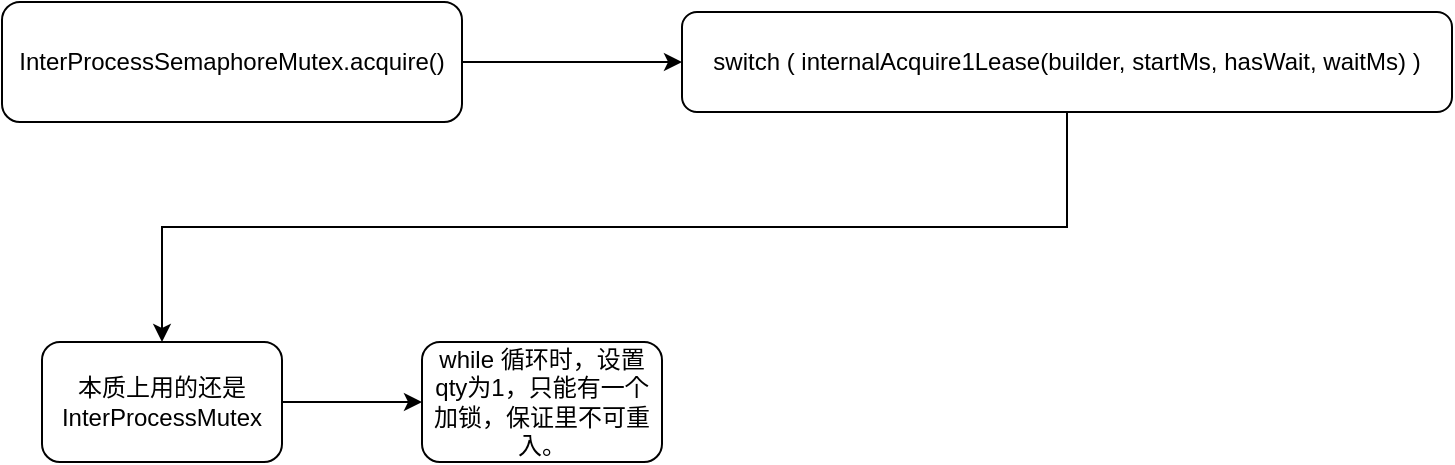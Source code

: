 <mxfile version="12.2.0" type="github" pages="1">
  <diagram id="6myzKixxu8G4ZH236NRv" name="第 1 页">
    <mxGraphModel dx="1422" dy="713" grid="1" gridSize="10" guides="1" tooltips="1" connect="1" arrows="1" fold="1" page="1" pageScale="1" pageWidth="827" pageHeight="1169" math="0" shadow="0">
      <root>
        <mxCell id="0"/>
        <mxCell id="1" parent="0"/>
        <mxCell id="qdtEfzOBQfRaHVUAUm6t-4" style="edgeStyle=orthogonalEdgeStyle;rounded=0;orthogonalLoop=1;jettySize=auto;html=1;entryX=0.5;entryY=0;entryDx=0;entryDy=0;exitX=0.5;exitY=1;exitDx=0;exitDy=0;" edge="1" parent="1" source="qdtEfzOBQfRaHVUAUm6t-6" target="qdtEfzOBQfRaHVUAUm6t-2">
          <mxGeometry relative="1" as="geometry"/>
        </mxCell>
        <mxCell id="qdtEfzOBQfRaHVUAUm6t-7" style="edgeStyle=orthogonalEdgeStyle;rounded=0;orthogonalLoop=1;jettySize=auto;html=1;entryX=0;entryY=0.5;entryDx=0;entryDy=0;" edge="1" parent="1" source="qdtEfzOBQfRaHVUAUm6t-1" target="qdtEfzOBQfRaHVUAUm6t-6">
          <mxGeometry relative="1" as="geometry"/>
        </mxCell>
        <mxCell id="qdtEfzOBQfRaHVUAUm6t-1" value="InterProcessSemaphoreMutex.acquire()" style="rounded=1;whiteSpace=wrap;html=1;" vertex="1" parent="1">
          <mxGeometry x="60" y="60" width="230" height="60" as="geometry"/>
        </mxCell>
        <mxCell id="qdtEfzOBQfRaHVUAUm6t-5" style="edgeStyle=orthogonalEdgeStyle;rounded=0;orthogonalLoop=1;jettySize=auto;html=1;entryX=0;entryY=0.5;entryDx=0;entryDy=0;" edge="1" parent="1" source="qdtEfzOBQfRaHVUAUm6t-2" target="qdtEfzOBQfRaHVUAUm6t-3">
          <mxGeometry relative="1" as="geometry"/>
        </mxCell>
        <mxCell id="qdtEfzOBQfRaHVUAUm6t-2" value="本质上用的还是InterProcessMutex" style="rounded=1;whiteSpace=wrap;html=1;" vertex="1" parent="1">
          <mxGeometry x="80" y="230" width="120" height="60" as="geometry"/>
        </mxCell>
        <mxCell id="qdtEfzOBQfRaHVUAUm6t-3" value="while 循环时，设置qty为1，只能有一个加锁，保证里不可重入。" style="rounded=1;whiteSpace=wrap;html=1;" vertex="1" parent="1">
          <mxGeometry x="270" y="230" width="120" height="60" as="geometry"/>
        </mxCell>
        <mxCell id="qdtEfzOBQfRaHVUAUm6t-6" value="switch ( internalAcquire1Lease(builder, startMs, hasWait, waitMs) )" style="rounded=1;whiteSpace=wrap;html=1;" vertex="1" parent="1">
          <mxGeometry x="400" y="65" width="385" height="50" as="geometry"/>
        </mxCell>
      </root>
    </mxGraphModel>
  </diagram>
</mxfile>
